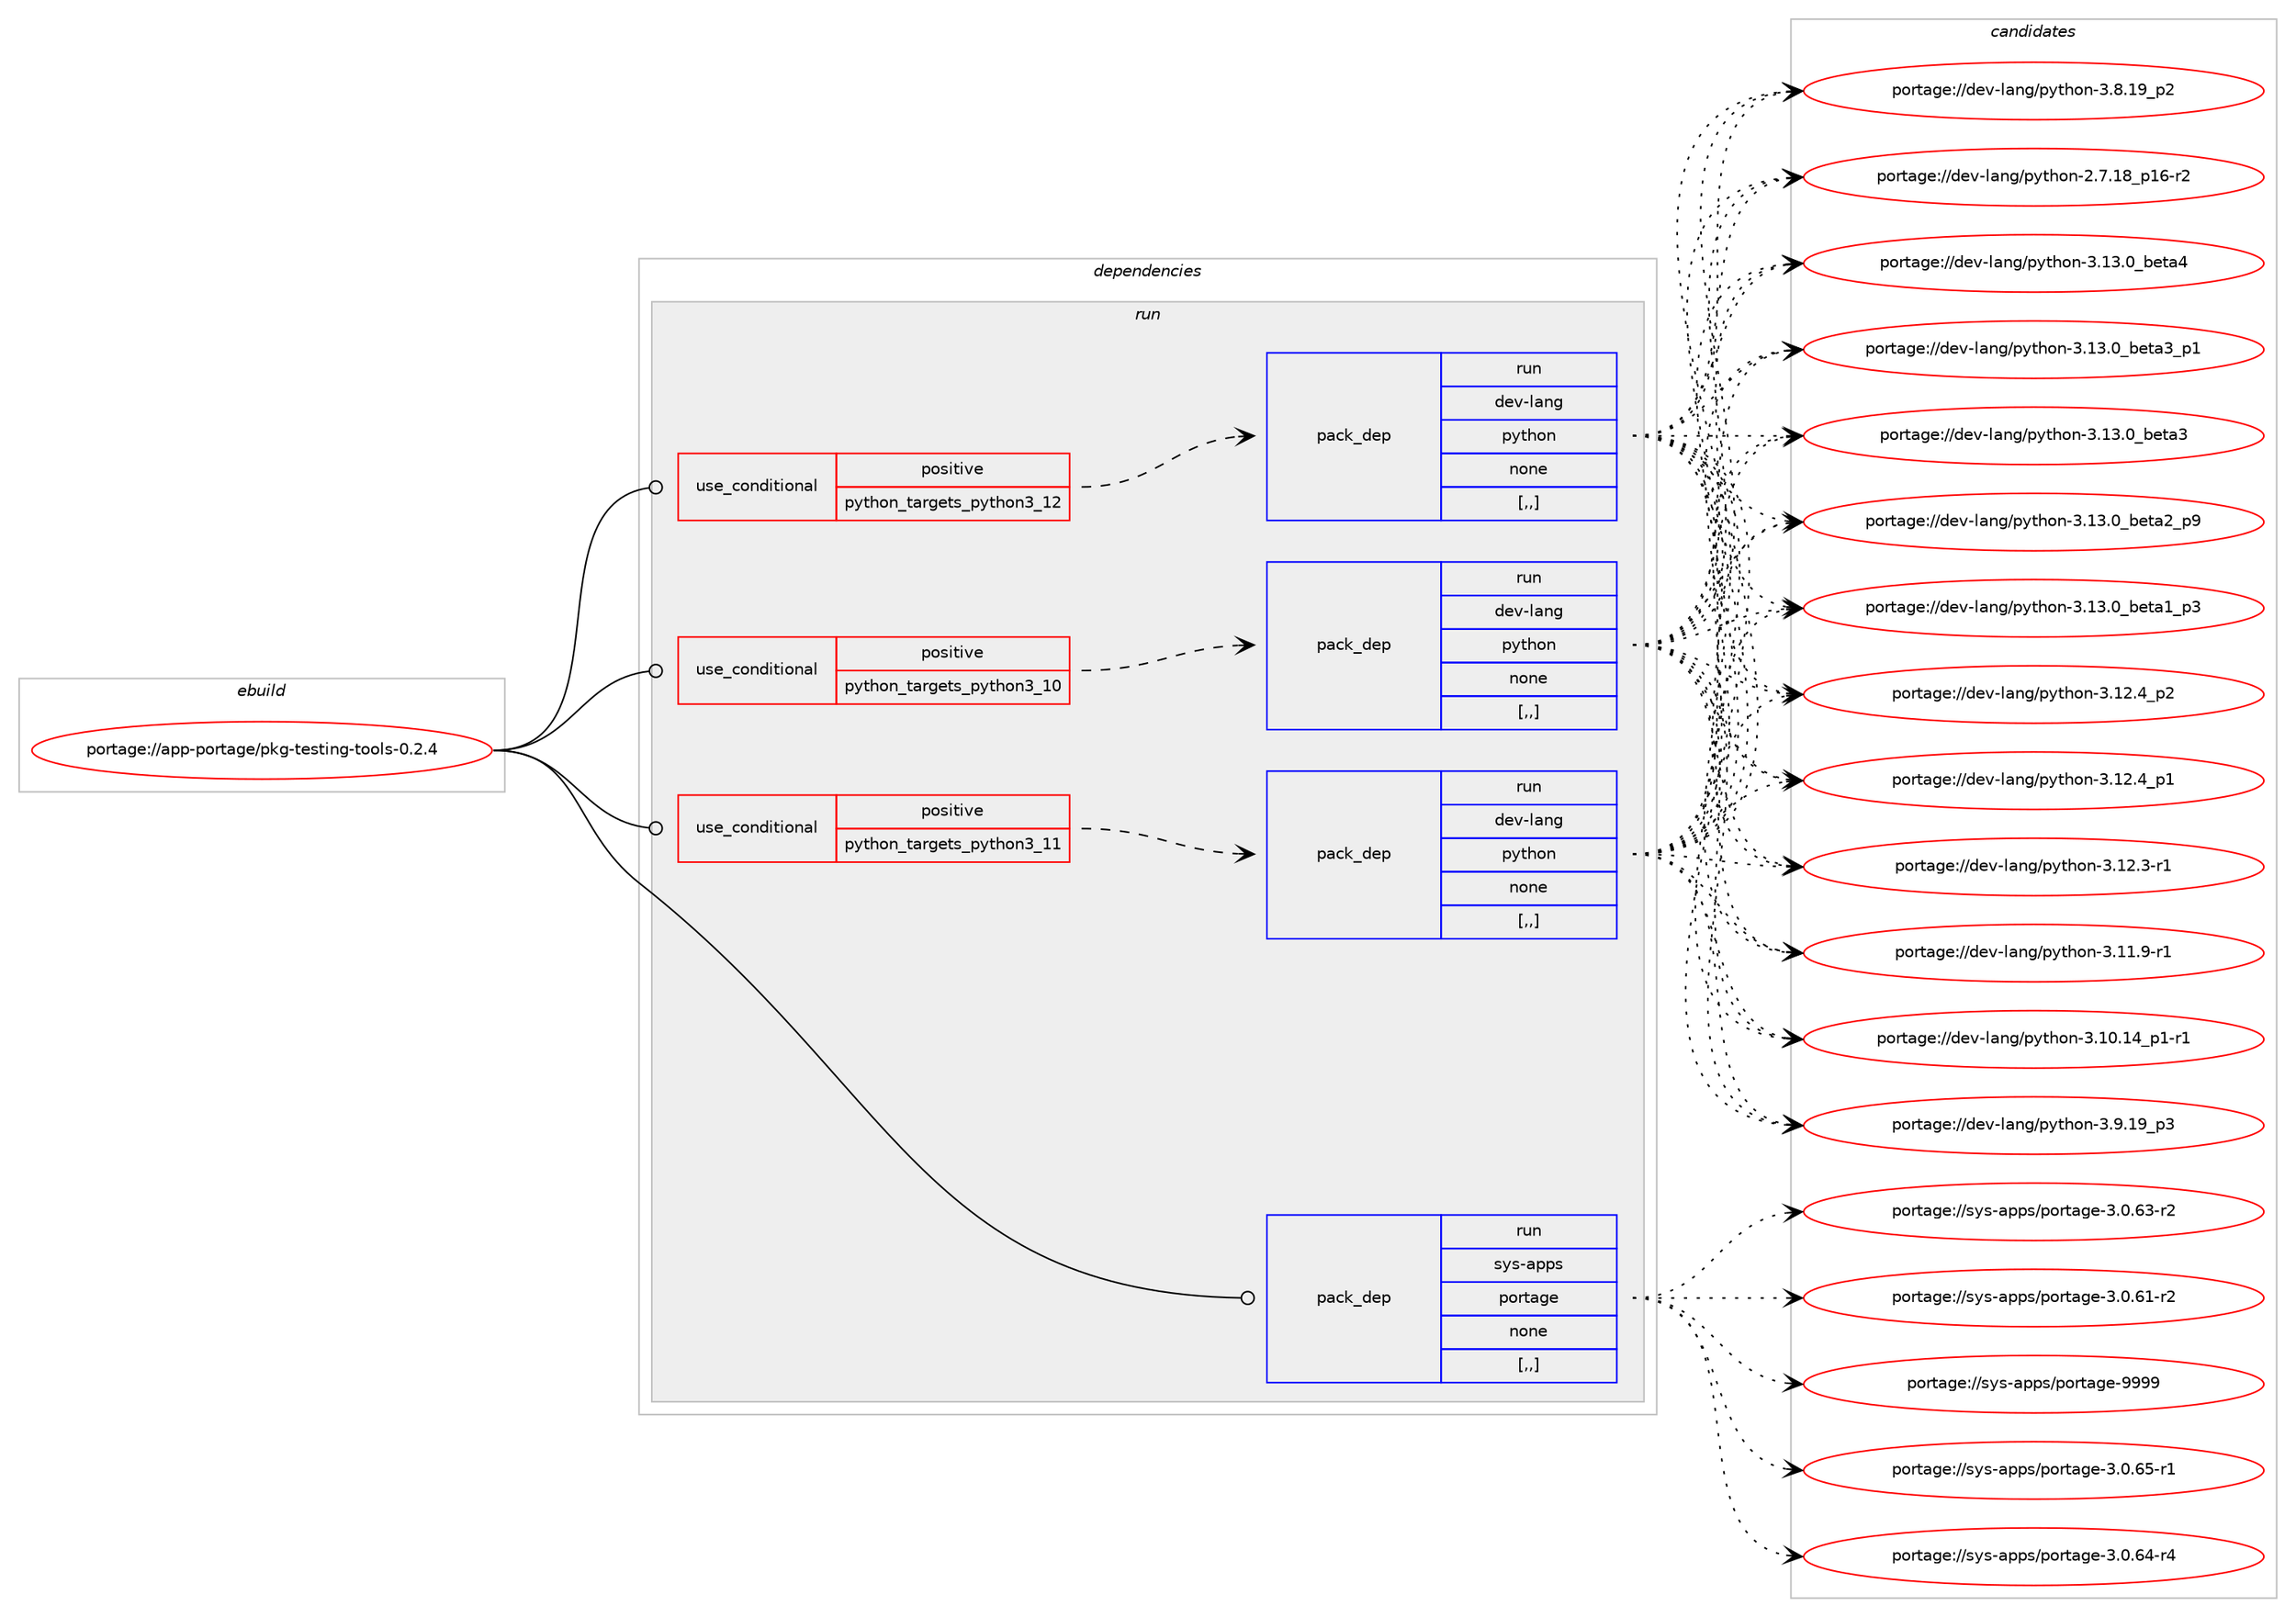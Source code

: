 digraph prolog {

# *************
# Graph options
# *************

newrank=true;
concentrate=true;
compound=true;
graph [rankdir=LR,fontname=Helvetica,fontsize=10,ranksep=1.5];#, ranksep=2.5, nodesep=0.2];
edge  [arrowhead=vee];
node  [fontname=Helvetica,fontsize=10];

# **********
# The ebuild
# **********

subgraph cluster_leftcol {
color=gray;
label=<<i>ebuild</i>>;
id [label="portage://app-portage/pkg-testing-tools-0.2.4", color=red, width=4, href="../app-portage/pkg-testing-tools-0.2.4.svg"];
}

# ****************
# The dependencies
# ****************

subgraph cluster_midcol {
color=gray;
label=<<i>dependencies</i>>;
subgraph cluster_compile {
fillcolor="#eeeeee";
style=filled;
label=<<i>compile</i>>;
}
subgraph cluster_compileandrun {
fillcolor="#eeeeee";
style=filled;
label=<<i>compile and run</i>>;
}
subgraph cluster_run {
fillcolor="#eeeeee";
style=filled;
label=<<i>run</i>>;
subgraph cond14228 {
dependency51384 [label=<<TABLE BORDER="0" CELLBORDER="1" CELLSPACING="0" CELLPADDING="4"><TR><TD ROWSPAN="3" CELLPADDING="10">use_conditional</TD></TR><TR><TD>positive</TD></TR><TR><TD>python_targets_python3_10</TD></TR></TABLE>>, shape=none, color=red];
subgraph pack36683 {
dependency51385 [label=<<TABLE BORDER="0" CELLBORDER="1" CELLSPACING="0" CELLPADDING="4" WIDTH="220"><TR><TD ROWSPAN="6" CELLPADDING="30">pack_dep</TD></TR><TR><TD WIDTH="110">run</TD></TR><TR><TD>dev-lang</TD></TR><TR><TD>python</TD></TR><TR><TD>none</TD></TR><TR><TD>[,,]</TD></TR></TABLE>>, shape=none, color=blue];
}
dependency51384:e -> dependency51385:w [weight=20,style="dashed",arrowhead="vee"];
}
id:e -> dependency51384:w [weight=20,style="solid",arrowhead="odot"];
subgraph cond14229 {
dependency51386 [label=<<TABLE BORDER="0" CELLBORDER="1" CELLSPACING="0" CELLPADDING="4"><TR><TD ROWSPAN="3" CELLPADDING="10">use_conditional</TD></TR><TR><TD>positive</TD></TR><TR><TD>python_targets_python3_11</TD></TR></TABLE>>, shape=none, color=red];
subgraph pack36684 {
dependency51387 [label=<<TABLE BORDER="0" CELLBORDER="1" CELLSPACING="0" CELLPADDING="4" WIDTH="220"><TR><TD ROWSPAN="6" CELLPADDING="30">pack_dep</TD></TR><TR><TD WIDTH="110">run</TD></TR><TR><TD>dev-lang</TD></TR><TR><TD>python</TD></TR><TR><TD>none</TD></TR><TR><TD>[,,]</TD></TR></TABLE>>, shape=none, color=blue];
}
dependency51386:e -> dependency51387:w [weight=20,style="dashed",arrowhead="vee"];
}
id:e -> dependency51386:w [weight=20,style="solid",arrowhead="odot"];
subgraph cond14230 {
dependency51388 [label=<<TABLE BORDER="0" CELLBORDER="1" CELLSPACING="0" CELLPADDING="4"><TR><TD ROWSPAN="3" CELLPADDING="10">use_conditional</TD></TR><TR><TD>positive</TD></TR><TR><TD>python_targets_python3_12</TD></TR></TABLE>>, shape=none, color=red];
subgraph pack36685 {
dependency51389 [label=<<TABLE BORDER="0" CELLBORDER="1" CELLSPACING="0" CELLPADDING="4" WIDTH="220"><TR><TD ROWSPAN="6" CELLPADDING="30">pack_dep</TD></TR><TR><TD WIDTH="110">run</TD></TR><TR><TD>dev-lang</TD></TR><TR><TD>python</TD></TR><TR><TD>none</TD></TR><TR><TD>[,,]</TD></TR></TABLE>>, shape=none, color=blue];
}
dependency51388:e -> dependency51389:w [weight=20,style="dashed",arrowhead="vee"];
}
id:e -> dependency51388:w [weight=20,style="solid",arrowhead="odot"];
subgraph pack36686 {
dependency51390 [label=<<TABLE BORDER="0" CELLBORDER="1" CELLSPACING="0" CELLPADDING="4" WIDTH="220"><TR><TD ROWSPAN="6" CELLPADDING="30">pack_dep</TD></TR><TR><TD WIDTH="110">run</TD></TR><TR><TD>sys-apps</TD></TR><TR><TD>portage</TD></TR><TR><TD>none</TD></TR><TR><TD>[,,]</TD></TR></TABLE>>, shape=none, color=blue];
}
id:e -> dependency51390:w [weight=20,style="solid",arrowhead="odot"];
}
}

# **************
# The candidates
# **************

subgraph cluster_choices {
rank=same;
color=gray;
label=<<i>candidates</i>>;

subgraph choice36683 {
color=black;
nodesep=1;
choice1001011184510897110103471121211161041111104551464951464895981011169752 [label="portage://dev-lang/python-3.13.0_beta4", color=red, width=4,href="../dev-lang/python-3.13.0_beta4.svg"];
choice10010111845108971101034711212111610411111045514649514648959810111697519511249 [label="portage://dev-lang/python-3.13.0_beta3_p1", color=red, width=4,href="../dev-lang/python-3.13.0_beta3_p1.svg"];
choice1001011184510897110103471121211161041111104551464951464895981011169751 [label="portage://dev-lang/python-3.13.0_beta3", color=red, width=4,href="../dev-lang/python-3.13.0_beta3.svg"];
choice10010111845108971101034711212111610411111045514649514648959810111697509511257 [label="portage://dev-lang/python-3.13.0_beta2_p9", color=red, width=4,href="../dev-lang/python-3.13.0_beta2_p9.svg"];
choice10010111845108971101034711212111610411111045514649514648959810111697499511251 [label="portage://dev-lang/python-3.13.0_beta1_p3", color=red, width=4,href="../dev-lang/python-3.13.0_beta1_p3.svg"];
choice100101118451089711010347112121116104111110455146495046529511250 [label="portage://dev-lang/python-3.12.4_p2", color=red, width=4,href="../dev-lang/python-3.12.4_p2.svg"];
choice100101118451089711010347112121116104111110455146495046529511249 [label="portage://dev-lang/python-3.12.4_p1", color=red, width=4,href="../dev-lang/python-3.12.4_p1.svg"];
choice100101118451089711010347112121116104111110455146495046514511449 [label="portage://dev-lang/python-3.12.3-r1", color=red, width=4,href="../dev-lang/python-3.12.3-r1.svg"];
choice100101118451089711010347112121116104111110455146494946574511449 [label="portage://dev-lang/python-3.11.9-r1", color=red, width=4,href="../dev-lang/python-3.11.9-r1.svg"];
choice100101118451089711010347112121116104111110455146494846495295112494511449 [label="portage://dev-lang/python-3.10.14_p1-r1", color=red, width=4,href="../dev-lang/python-3.10.14_p1-r1.svg"];
choice100101118451089711010347112121116104111110455146574649579511251 [label="portage://dev-lang/python-3.9.19_p3", color=red, width=4,href="../dev-lang/python-3.9.19_p3.svg"];
choice100101118451089711010347112121116104111110455146564649579511250 [label="portage://dev-lang/python-3.8.19_p2", color=red, width=4,href="../dev-lang/python-3.8.19_p2.svg"];
choice100101118451089711010347112121116104111110455046554649569511249544511450 [label="portage://dev-lang/python-2.7.18_p16-r2", color=red, width=4,href="../dev-lang/python-2.7.18_p16-r2.svg"];
dependency51385:e -> choice1001011184510897110103471121211161041111104551464951464895981011169752:w [style=dotted,weight="100"];
dependency51385:e -> choice10010111845108971101034711212111610411111045514649514648959810111697519511249:w [style=dotted,weight="100"];
dependency51385:e -> choice1001011184510897110103471121211161041111104551464951464895981011169751:w [style=dotted,weight="100"];
dependency51385:e -> choice10010111845108971101034711212111610411111045514649514648959810111697509511257:w [style=dotted,weight="100"];
dependency51385:e -> choice10010111845108971101034711212111610411111045514649514648959810111697499511251:w [style=dotted,weight="100"];
dependency51385:e -> choice100101118451089711010347112121116104111110455146495046529511250:w [style=dotted,weight="100"];
dependency51385:e -> choice100101118451089711010347112121116104111110455146495046529511249:w [style=dotted,weight="100"];
dependency51385:e -> choice100101118451089711010347112121116104111110455146495046514511449:w [style=dotted,weight="100"];
dependency51385:e -> choice100101118451089711010347112121116104111110455146494946574511449:w [style=dotted,weight="100"];
dependency51385:e -> choice100101118451089711010347112121116104111110455146494846495295112494511449:w [style=dotted,weight="100"];
dependency51385:e -> choice100101118451089711010347112121116104111110455146574649579511251:w [style=dotted,weight="100"];
dependency51385:e -> choice100101118451089711010347112121116104111110455146564649579511250:w [style=dotted,weight="100"];
dependency51385:e -> choice100101118451089711010347112121116104111110455046554649569511249544511450:w [style=dotted,weight="100"];
}
subgraph choice36684 {
color=black;
nodesep=1;
choice1001011184510897110103471121211161041111104551464951464895981011169752 [label="portage://dev-lang/python-3.13.0_beta4", color=red, width=4,href="../dev-lang/python-3.13.0_beta4.svg"];
choice10010111845108971101034711212111610411111045514649514648959810111697519511249 [label="portage://dev-lang/python-3.13.0_beta3_p1", color=red, width=4,href="../dev-lang/python-3.13.0_beta3_p1.svg"];
choice1001011184510897110103471121211161041111104551464951464895981011169751 [label="portage://dev-lang/python-3.13.0_beta3", color=red, width=4,href="../dev-lang/python-3.13.0_beta3.svg"];
choice10010111845108971101034711212111610411111045514649514648959810111697509511257 [label="portage://dev-lang/python-3.13.0_beta2_p9", color=red, width=4,href="../dev-lang/python-3.13.0_beta2_p9.svg"];
choice10010111845108971101034711212111610411111045514649514648959810111697499511251 [label="portage://dev-lang/python-3.13.0_beta1_p3", color=red, width=4,href="../dev-lang/python-3.13.0_beta1_p3.svg"];
choice100101118451089711010347112121116104111110455146495046529511250 [label="portage://dev-lang/python-3.12.4_p2", color=red, width=4,href="../dev-lang/python-3.12.4_p2.svg"];
choice100101118451089711010347112121116104111110455146495046529511249 [label="portage://dev-lang/python-3.12.4_p1", color=red, width=4,href="../dev-lang/python-3.12.4_p1.svg"];
choice100101118451089711010347112121116104111110455146495046514511449 [label="portage://dev-lang/python-3.12.3-r1", color=red, width=4,href="../dev-lang/python-3.12.3-r1.svg"];
choice100101118451089711010347112121116104111110455146494946574511449 [label="portage://dev-lang/python-3.11.9-r1", color=red, width=4,href="../dev-lang/python-3.11.9-r1.svg"];
choice100101118451089711010347112121116104111110455146494846495295112494511449 [label="portage://dev-lang/python-3.10.14_p1-r1", color=red, width=4,href="../dev-lang/python-3.10.14_p1-r1.svg"];
choice100101118451089711010347112121116104111110455146574649579511251 [label="portage://dev-lang/python-3.9.19_p3", color=red, width=4,href="../dev-lang/python-3.9.19_p3.svg"];
choice100101118451089711010347112121116104111110455146564649579511250 [label="portage://dev-lang/python-3.8.19_p2", color=red, width=4,href="../dev-lang/python-3.8.19_p2.svg"];
choice100101118451089711010347112121116104111110455046554649569511249544511450 [label="portage://dev-lang/python-2.7.18_p16-r2", color=red, width=4,href="../dev-lang/python-2.7.18_p16-r2.svg"];
dependency51387:e -> choice1001011184510897110103471121211161041111104551464951464895981011169752:w [style=dotted,weight="100"];
dependency51387:e -> choice10010111845108971101034711212111610411111045514649514648959810111697519511249:w [style=dotted,weight="100"];
dependency51387:e -> choice1001011184510897110103471121211161041111104551464951464895981011169751:w [style=dotted,weight="100"];
dependency51387:e -> choice10010111845108971101034711212111610411111045514649514648959810111697509511257:w [style=dotted,weight="100"];
dependency51387:e -> choice10010111845108971101034711212111610411111045514649514648959810111697499511251:w [style=dotted,weight="100"];
dependency51387:e -> choice100101118451089711010347112121116104111110455146495046529511250:w [style=dotted,weight="100"];
dependency51387:e -> choice100101118451089711010347112121116104111110455146495046529511249:w [style=dotted,weight="100"];
dependency51387:e -> choice100101118451089711010347112121116104111110455146495046514511449:w [style=dotted,weight="100"];
dependency51387:e -> choice100101118451089711010347112121116104111110455146494946574511449:w [style=dotted,weight="100"];
dependency51387:e -> choice100101118451089711010347112121116104111110455146494846495295112494511449:w [style=dotted,weight="100"];
dependency51387:e -> choice100101118451089711010347112121116104111110455146574649579511251:w [style=dotted,weight="100"];
dependency51387:e -> choice100101118451089711010347112121116104111110455146564649579511250:w [style=dotted,weight="100"];
dependency51387:e -> choice100101118451089711010347112121116104111110455046554649569511249544511450:w [style=dotted,weight="100"];
}
subgraph choice36685 {
color=black;
nodesep=1;
choice1001011184510897110103471121211161041111104551464951464895981011169752 [label="portage://dev-lang/python-3.13.0_beta4", color=red, width=4,href="../dev-lang/python-3.13.0_beta4.svg"];
choice10010111845108971101034711212111610411111045514649514648959810111697519511249 [label="portage://dev-lang/python-3.13.0_beta3_p1", color=red, width=4,href="../dev-lang/python-3.13.0_beta3_p1.svg"];
choice1001011184510897110103471121211161041111104551464951464895981011169751 [label="portage://dev-lang/python-3.13.0_beta3", color=red, width=4,href="../dev-lang/python-3.13.0_beta3.svg"];
choice10010111845108971101034711212111610411111045514649514648959810111697509511257 [label="portage://dev-lang/python-3.13.0_beta2_p9", color=red, width=4,href="../dev-lang/python-3.13.0_beta2_p9.svg"];
choice10010111845108971101034711212111610411111045514649514648959810111697499511251 [label="portage://dev-lang/python-3.13.0_beta1_p3", color=red, width=4,href="../dev-lang/python-3.13.0_beta1_p3.svg"];
choice100101118451089711010347112121116104111110455146495046529511250 [label="portage://dev-lang/python-3.12.4_p2", color=red, width=4,href="../dev-lang/python-3.12.4_p2.svg"];
choice100101118451089711010347112121116104111110455146495046529511249 [label="portage://dev-lang/python-3.12.4_p1", color=red, width=4,href="../dev-lang/python-3.12.4_p1.svg"];
choice100101118451089711010347112121116104111110455146495046514511449 [label="portage://dev-lang/python-3.12.3-r1", color=red, width=4,href="../dev-lang/python-3.12.3-r1.svg"];
choice100101118451089711010347112121116104111110455146494946574511449 [label="portage://dev-lang/python-3.11.9-r1", color=red, width=4,href="../dev-lang/python-3.11.9-r1.svg"];
choice100101118451089711010347112121116104111110455146494846495295112494511449 [label="portage://dev-lang/python-3.10.14_p1-r1", color=red, width=4,href="../dev-lang/python-3.10.14_p1-r1.svg"];
choice100101118451089711010347112121116104111110455146574649579511251 [label="portage://dev-lang/python-3.9.19_p3", color=red, width=4,href="../dev-lang/python-3.9.19_p3.svg"];
choice100101118451089711010347112121116104111110455146564649579511250 [label="portage://dev-lang/python-3.8.19_p2", color=red, width=4,href="../dev-lang/python-3.8.19_p2.svg"];
choice100101118451089711010347112121116104111110455046554649569511249544511450 [label="portage://dev-lang/python-2.7.18_p16-r2", color=red, width=4,href="../dev-lang/python-2.7.18_p16-r2.svg"];
dependency51389:e -> choice1001011184510897110103471121211161041111104551464951464895981011169752:w [style=dotted,weight="100"];
dependency51389:e -> choice10010111845108971101034711212111610411111045514649514648959810111697519511249:w [style=dotted,weight="100"];
dependency51389:e -> choice1001011184510897110103471121211161041111104551464951464895981011169751:w [style=dotted,weight="100"];
dependency51389:e -> choice10010111845108971101034711212111610411111045514649514648959810111697509511257:w [style=dotted,weight="100"];
dependency51389:e -> choice10010111845108971101034711212111610411111045514649514648959810111697499511251:w [style=dotted,weight="100"];
dependency51389:e -> choice100101118451089711010347112121116104111110455146495046529511250:w [style=dotted,weight="100"];
dependency51389:e -> choice100101118451089711010347112121116104111110455146495046529511249:w [style=dotted,weight="100"];
dependency51389:e -> choice100101118451089711010347112121116104111110455146495046514511449:w [style=dotted,weight="100"];
dependency51389:e -> choice100101118451089711010347112121116104111110455146494946574511449:w [style=dotted,weight="100"];
dependency51389:e -> choice100101118451089711010347112121116104111110455146494846495295112494511449:w [style=dotted,weight="100"];
dependency51389:e -> choice100101118451089711010347112121116104111110455146574649579511251:w [style=dotted,weight="100"];
dependency51389:e -> choice100101118451089711010347112121116104111110455146564649579511250:w [style=dotted,weight="100"];
dependency51389:e -> choice100101118451089711010347112121116104111110455046554649569511249544511450:w [style=dotted,weight="100"];
}
subgraph choice36686 {
color=black;
nodesep=1;
choice115121115459711211211547112111114116971031014557575757 [label="portage://sys-apps/portage-9999", color=red, width=4,href="../sys-apps/portage-9999.svg"];
choice11512111545971121121154711211111411697103101455146484654534511449 [label="portage://sys-apps/portage-3.0.65-r1", color=red, width=4,href="../sys-apps/portage-3.0.65-r1.svg"];
choice11512111545971121121154711211111411697103101455146484654524511452 [label="portage://sys-apps/portage-3.0.64-r4", color=red, width=4,href="../sys-apps/portage-3.0.64-r4.svg"];
choice11512111545971121121154711211111411697103101455146484654514511450 [label="portage://sys-apps/portage-3.0.63-r2", color=red, width=4,href="../sys-apps/portage-3.0.63-r2.svg"];
choice11512111545971121121154711211111411697103101455146484654494511450 [label="portage://sys-apps/portage-3.0.61-r2", color=red, width=4,href="../sys-apps/portage-3.0.61-r2.svg"];
dependency51390:e -> choice115121115459711211211547112111114116971031014557575757:w [style=dotted,weight="100"];
dependency51390:e -> choice11512111545971121121154711211111411697103101455146484654534511449:w [style=dotted,weight="100"];
dependency51390:e -> choice11512111545971121121154711211111411697103101455146484654524511452:w [style=dotted,weight="100"];
dependency51390:e -> choice11512111545971121121154711211111411697103101455146484654514511450:w [style=dotted,weight="100"];
dependency51390:e -> choice11512111545971121121154711211111411697103101455146484654494511450:w [style=dotted,weight="100"];
}
}

}

